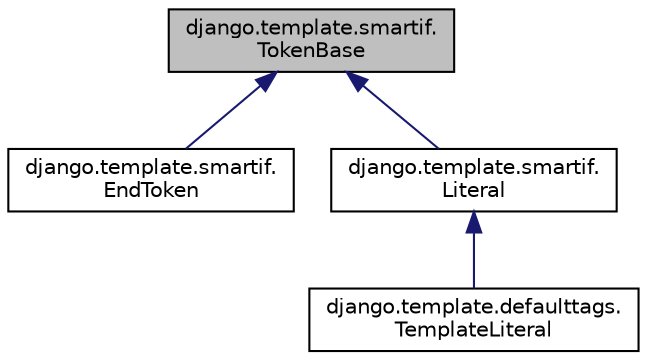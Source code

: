 digraph "django.template.smartif.TokenBase"
{
 // LATEX_PDF_SIZE
  edge [fontname="Helvetica",fontsize="10",labelfontname="Helvetica",labelfontsize="10"];
  node [fontname="Helvetica",fontsize="10",shape=record];
  Node1 [label="django.template.smartif.\lTokenBase",height=0.2,width=0.4,color="black", fillcolor="grey75", style="filled", fontcolor="black",tooltip=" "];
  Node1 -> Node2 [dir="back",color="midnightblue",fontsize="10",style="solid"];
  Node2 [label="django.template.smartif.\lEndToken",height=0.2,width=0.4,color="black", fillcolor="white", style="filled",URL="$classdjango_1_1template_1_1smartif_1_1_end_token.html",tooltip=" "];
  Node1 -> Node3 [dir="back",color="midnightblue",fontsize="10",style="solid"];
  Node3 [label="django.template.smartif.\lLiteral",height=0.2,width=0.4,color="black", fillcolor="white", style="filled",URL="$classdjango_1_1template_1_1smartif_1_1_literal.html",tooltip=" "];
  Node3 -> Node4 [dir="back",color="midnightblue",fontsize="10",style="solid"];
  Node4 [label="django.template.defaulttags.\lTemplateLiteral",height=0.2,width=0.4,color="black", fillcolor="white", style="filled",URL="$classdjango_1_1template_1_1defaulttags_1_1_template_literal.html",tooltip=" "];
}
